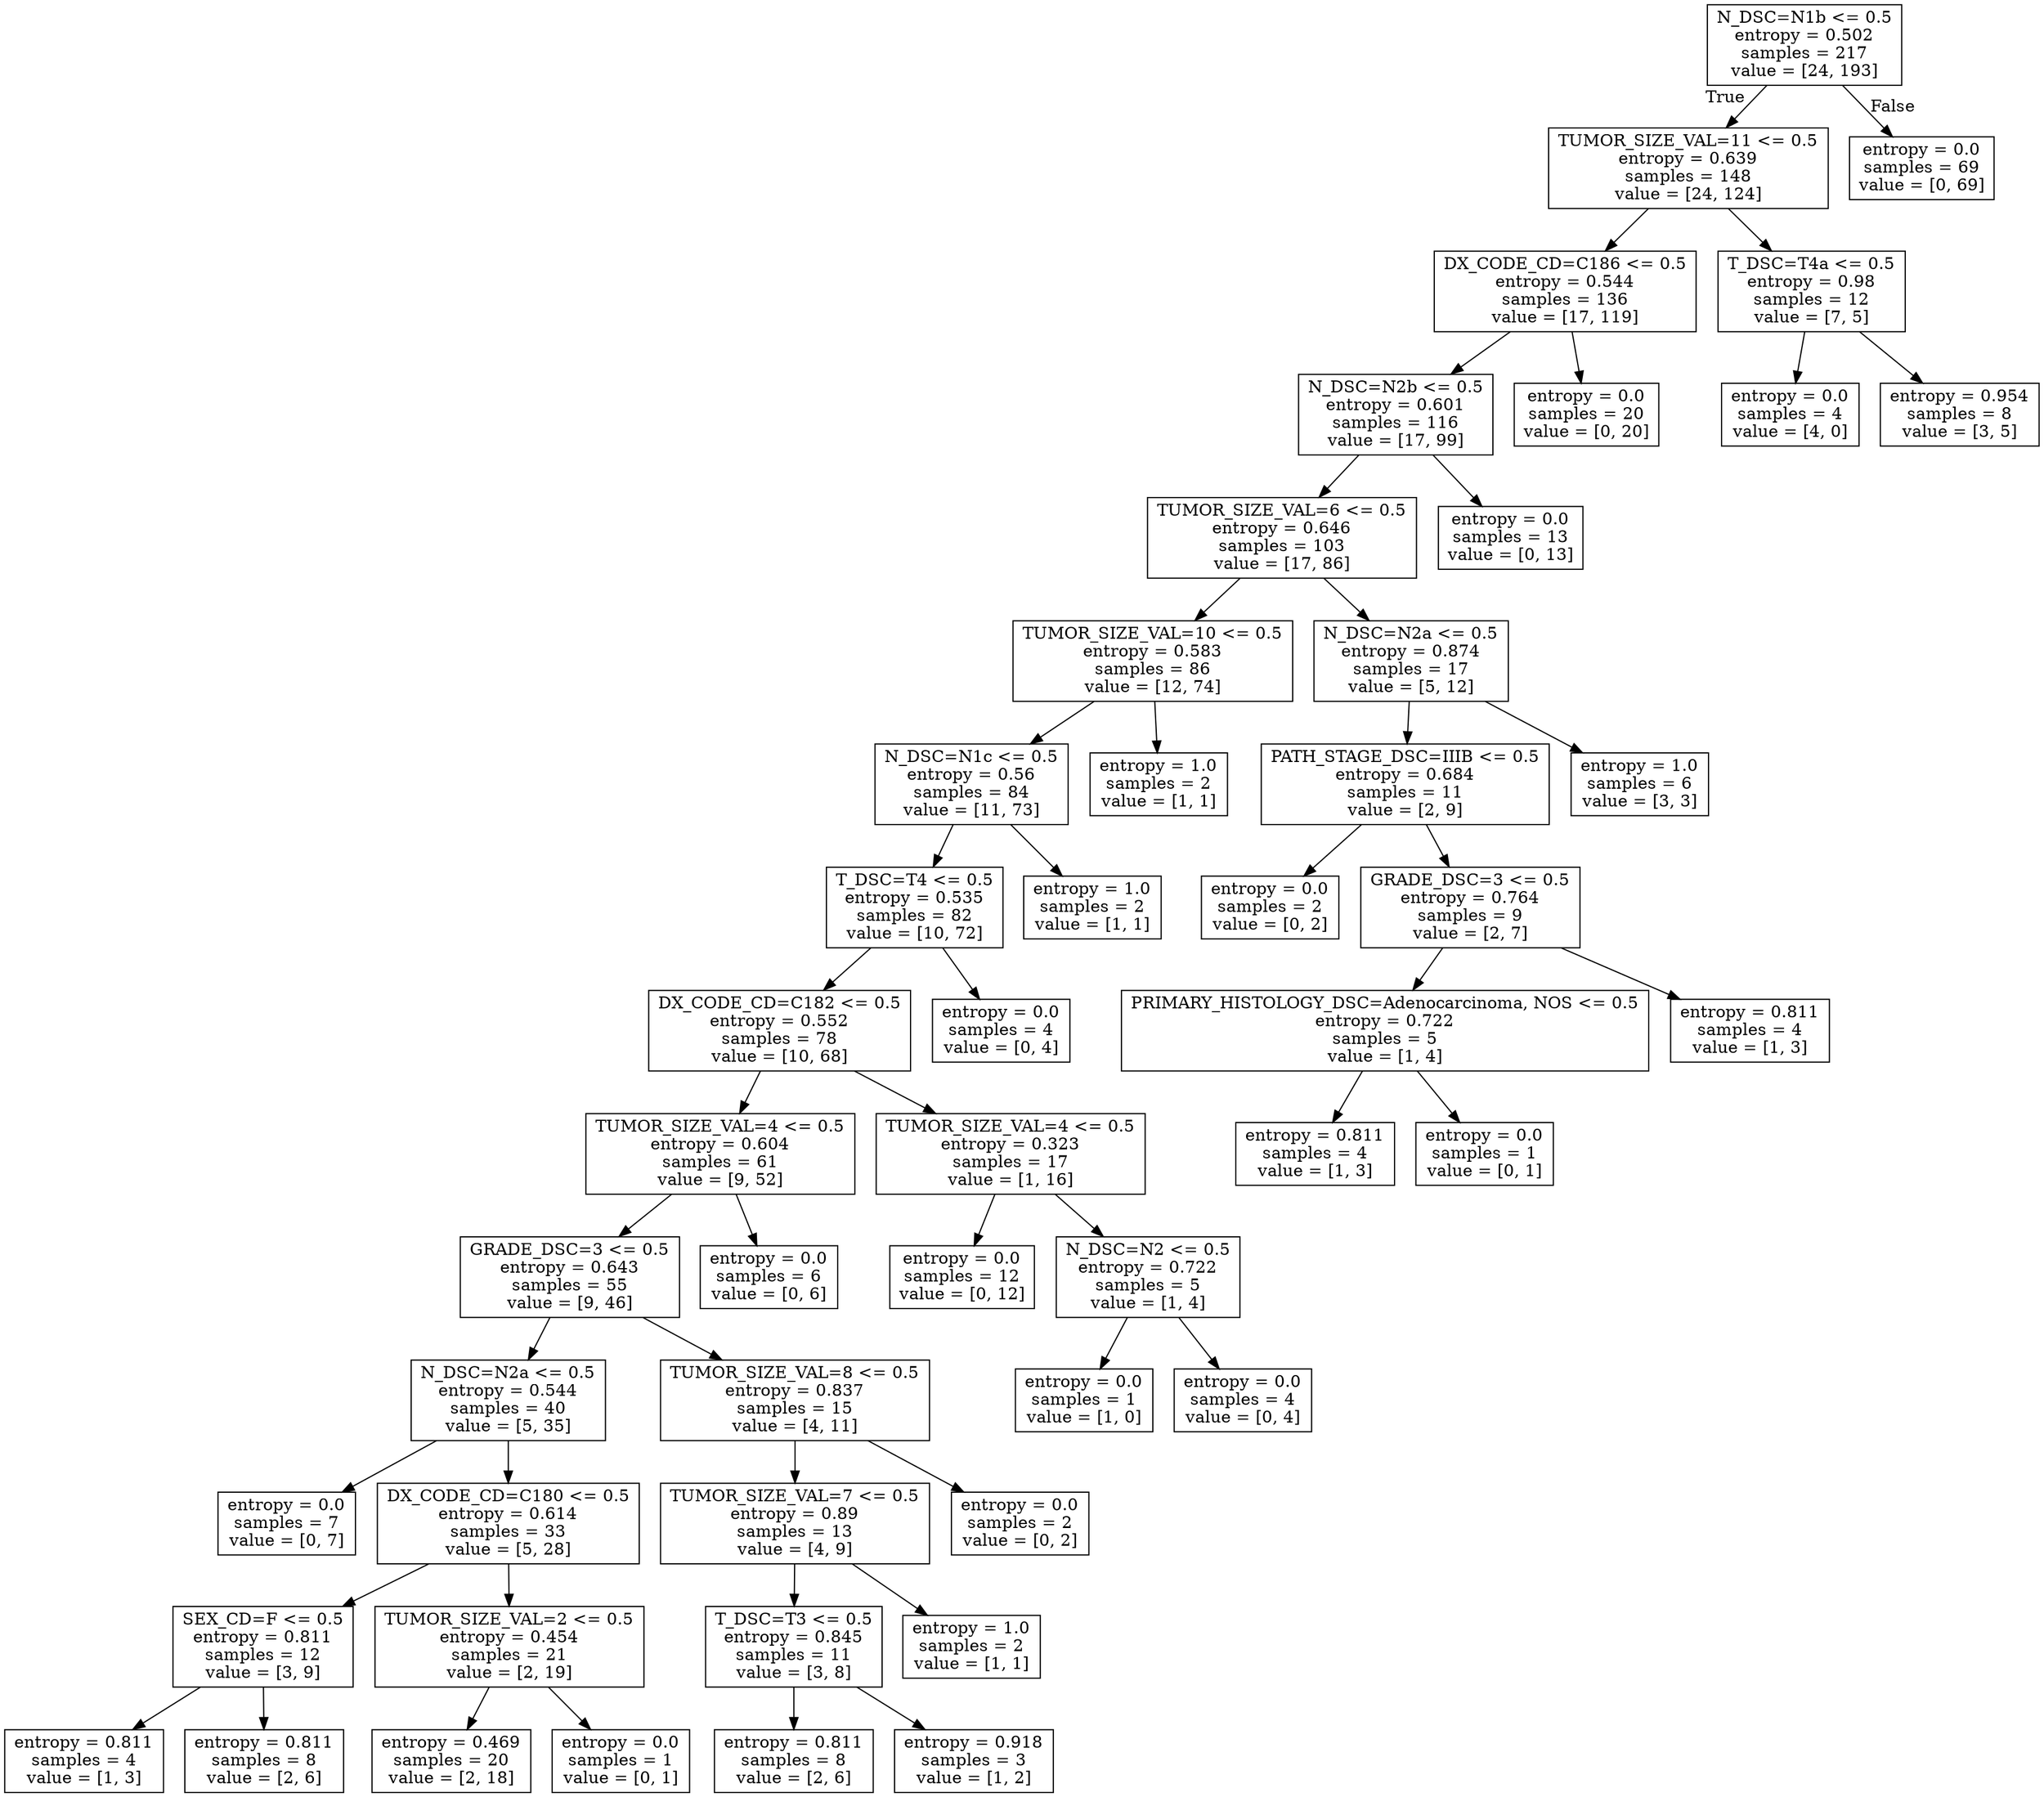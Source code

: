 digraph Tree {
node [shape=box] ;
0 [label="N_DSC=N1b <= 0.5\nentropy = 0.502\nsamples = 217\nvalue = [24, 193]"] ;
1 [label="TUMOR_SIZE_VAL=11 <= 0.5\nentropy = 0.639\nsamples = 148\nvalue = [24, 124]"] ;
0 -> 1 [labeldistance=2.5, labelangle=45, headlabel="True"] ;
2 [label="DX_CODE_CD=C186 <= 0.5\nentropy = 0.544\nsamples = 136\nvalue = [17, 119]"] ;
1 -> 2 ;
3 [label="N_DSC=N2b <= 0.5\nentropy = 0.601\nsamples = 116\nvalue = [17, 99]"] ;
2 -> 3 ;
4 [label="TUMOR_SIZE_VAL=6 <= 0.5\nentropy = 0.646\nsamples = 103\nvalue = [17, 86]"] ;
3 -> 4 ;
5 [label="TUMOR_SIZE_VAL=10 <= 0.5\nentropy = 0.583\nsamples = 86\nvalue = [12, 74]"] ;
4 -> 5 ;
6 [label="N_DSC=N1c <= 0.5\nentropy = 0.56\nsamples = 84\nvalue = [11, 73]"] ;
5 -> 6 ;
7 [label="T_DSC=T4 <= 0.5\nentropy = 0.535\nsamples = 82\nvalue = [10, 72]"] ;
6 -> 7 ;
8 [label="DX_CODE_CD=C182 <= 0.5\nentropy = 0.552\nsamples = 78\nvalue = [10, 68]"] ;
7 -> 8 ;
9 [label="TUMOR_SIZE_VAL=4 <= 0.5\nentropy = 0.604\nsamples = 61\nvalue = [9, 52]"] ;
8 -> 9 ;
10 [label="GRADE_DSC=3 <= 0.5\nentropy = 0.643\nsamples = 55\nvalue = [9, 46]"] ;
9 -> 10 ;
11 [label="N_DSC=N2a <= 0.5\nentropy = 0.544\nsamples = 40\nvalue = [5, 35]"] ;
10 -> 11 ;
12 [label="entropy = 0.0\nsamples = 7\nvalue = [0, 7]"] ;
11 -> 12 ;
13 [label="DX_CODE_CD=C180 <= 0.5\nentropy = 0.614\nsamples = 33\nvalue = [5, 28]"] ;
11 -> 13 ;
14 [label="SEX_CD=F <= 0.5\nentropy = 0.811\nsamples = 12\nvalue = [3, 9]"] ;
13 -> 14 ;
15 [label="entropy = 0.811\nsamples = 4\nvalue = [1, 3]"] ;
14 -> 15 ;
16 [label="entropy = 0.811\nsamples = 8\nvalue = [2, 6]"] ;
14 -> 16 ;
17 [label="TUMOR_SIZE_VAL=2 <= 0.5\nentropy = 0.454\nsamples = 21\nvalue = [2, 19]"] ;
13 -> 17 ;
18 [label="entropy = 0.469\nsamples = 20\nvalue = [2, 18]"] ;
17 -> 18 ;
19 [label="entropy = 0.0\nsamples = 1\nvalue = [0, 1]"] ;
17 -> 19 ;
20 [label="TUMOR_SIZE_VAL=8 <= 0.5\nentropy = 0.837\nsamples = 15\nvalue = [4, 11]"] ;
10 -> 20 ;
21 [label="TUMOR_SIZE_VAL=7 <= 0.5\nentropy = 0.89\nsamples = 13\nvalue = [4, 9]"] ;
20 -> 21 ;
22 [label="T_DSC=T3 <= 0.5\nentropy = 0.845\nsamples = 11\nvalue = [3, 8]"] ;
21 -> 22 ;
23 [label="entropy = 0.811\nsamples = 8\nvalue = [2, 6]"] ;
22 -> 23 ;
24 [label="entropy = 0.918\nsamples = 3\nvalue = [1, 2]"] ;
22 -> 24 ;
25 [label="entropy = 1.0\nsamples = 2\nvalue = [1, 1]"] ;
21 -> 25 ;
26 [label="entropy = 0.0\nsamples = 2\nvalue = [0, 2]"] ;
20 -> 26 ;
27 [label="entropy = 0.0\nsamples = 6\nvalue = [0, 6]"] ;
9 -> 27 ;
28 [label="TUMOR_SIZE_VAL=4 <= 0.5\nentropy = 0.323\nsamples = 17\nvalue = [1, 16]"] ;
8 -> 28 ;
29 [label="entropy = 0.0\nsamples = 12\nvalue = [0, 12]"] ;
28 -> 29 ;
30 [label="N_DSC=N2 <= 0.5\nentropy = 0.722\nsamples = 5\nvalue = [1, 4]"] ;
28 -> 30 ;
31 [label="entropy = 0.0\nsamples = 1\nvalue = [1, 0]"] ;
30 -> 31 ;
32 [label="entropy = 0.0\nsamples = 4\nvalue = [0, 4]"] ;
30 -> 32 ;
33 [label="entropy = 0.0\nsamples = 4\nvalue = [0, 4]"] ;
7 -> 33 ;
34 [label="entropy = 1.0\nsamples = 2\nvalue = [1, 1]"] ;
6 -> 34 ;
35 [label="entropy = 1.0\nsamples = 2\nvalue = [1, 1]"] ;
5 -> 35 ;
36 [label="N_DSC=N2a <= 0.5\nentropy = 0.874\nsamples = 17\nvalue = [5, 12]"] ;
4 -> 36 ;
37 [label="PATH_STAGE_DSC=IIIB <= 0.5\nentropy = 0.684\nsamples = 11\nvalue = [2, 9]"] ;
36 -> 37 ;
38 [label="entropy = 0.0\nsamples = 2\nvalue = [0, 2]"] ;
37 -> 38 ;
39 [label="GRADE_DSC=3 <= 0.5\nentropy = 0.764\nsamples = 9\nvalue = [2, 7]"] ;
37 -> 39 ;
40 [label="PRIMARY_HISTOLOGY_DSC=Adenocarcinoma, NOS <= 0.5\nentropy = 0.722\nsamples = 5\nvalue = [1, 4]"] ;
39 -> 40 ;
41 [label="entropy = 0.811\nsamples = 4\nvalue = [1, 3]"] ;
40 -> 41 ;
42 [label="entropy = 0.0\nsamples = 1\nvalue = [0, 1]"] ;
40 -> 42 ;
43 [label="entropy = 0.811\nsamples = 4\nvalue = [1, 3]"] ;
39 -> 43 ;
44 [label="entropy = 1.0\nsamples = 6\nvalue = [3, 3]"] ;
36 -> 44 ;
45 [label="entropy = 0.0\nsamples = 13\nvalue = [0, 13]"] ;
3 -> 45 ;
46 [label="entropy = 0.0\nsamples = 20\nvalue = [0, 20]"] ;
2 -> 46 ;
47 [label="T_DSC=T4a <= 0.5\nentropy = 0.98\nsamples = 12\nvalue = [7, 5]"] ;
1 -> 47 ;
48 [label="entropy = 0.0\nsamples = 4\nvalue = [4, 0]"] ;
47 -> 48 ;
49 [label="entropy = 0.954\nsamples = 8\nvalue = [3, 5]"] ;
47 -> 49 ;
50 [label="entropy = 0.0\nsamples = 69\nvalue = [0, 69]"] ;
0 -> 50 [labeldistance=2.5, labelangle=-45, headlabel="False"] ;
}